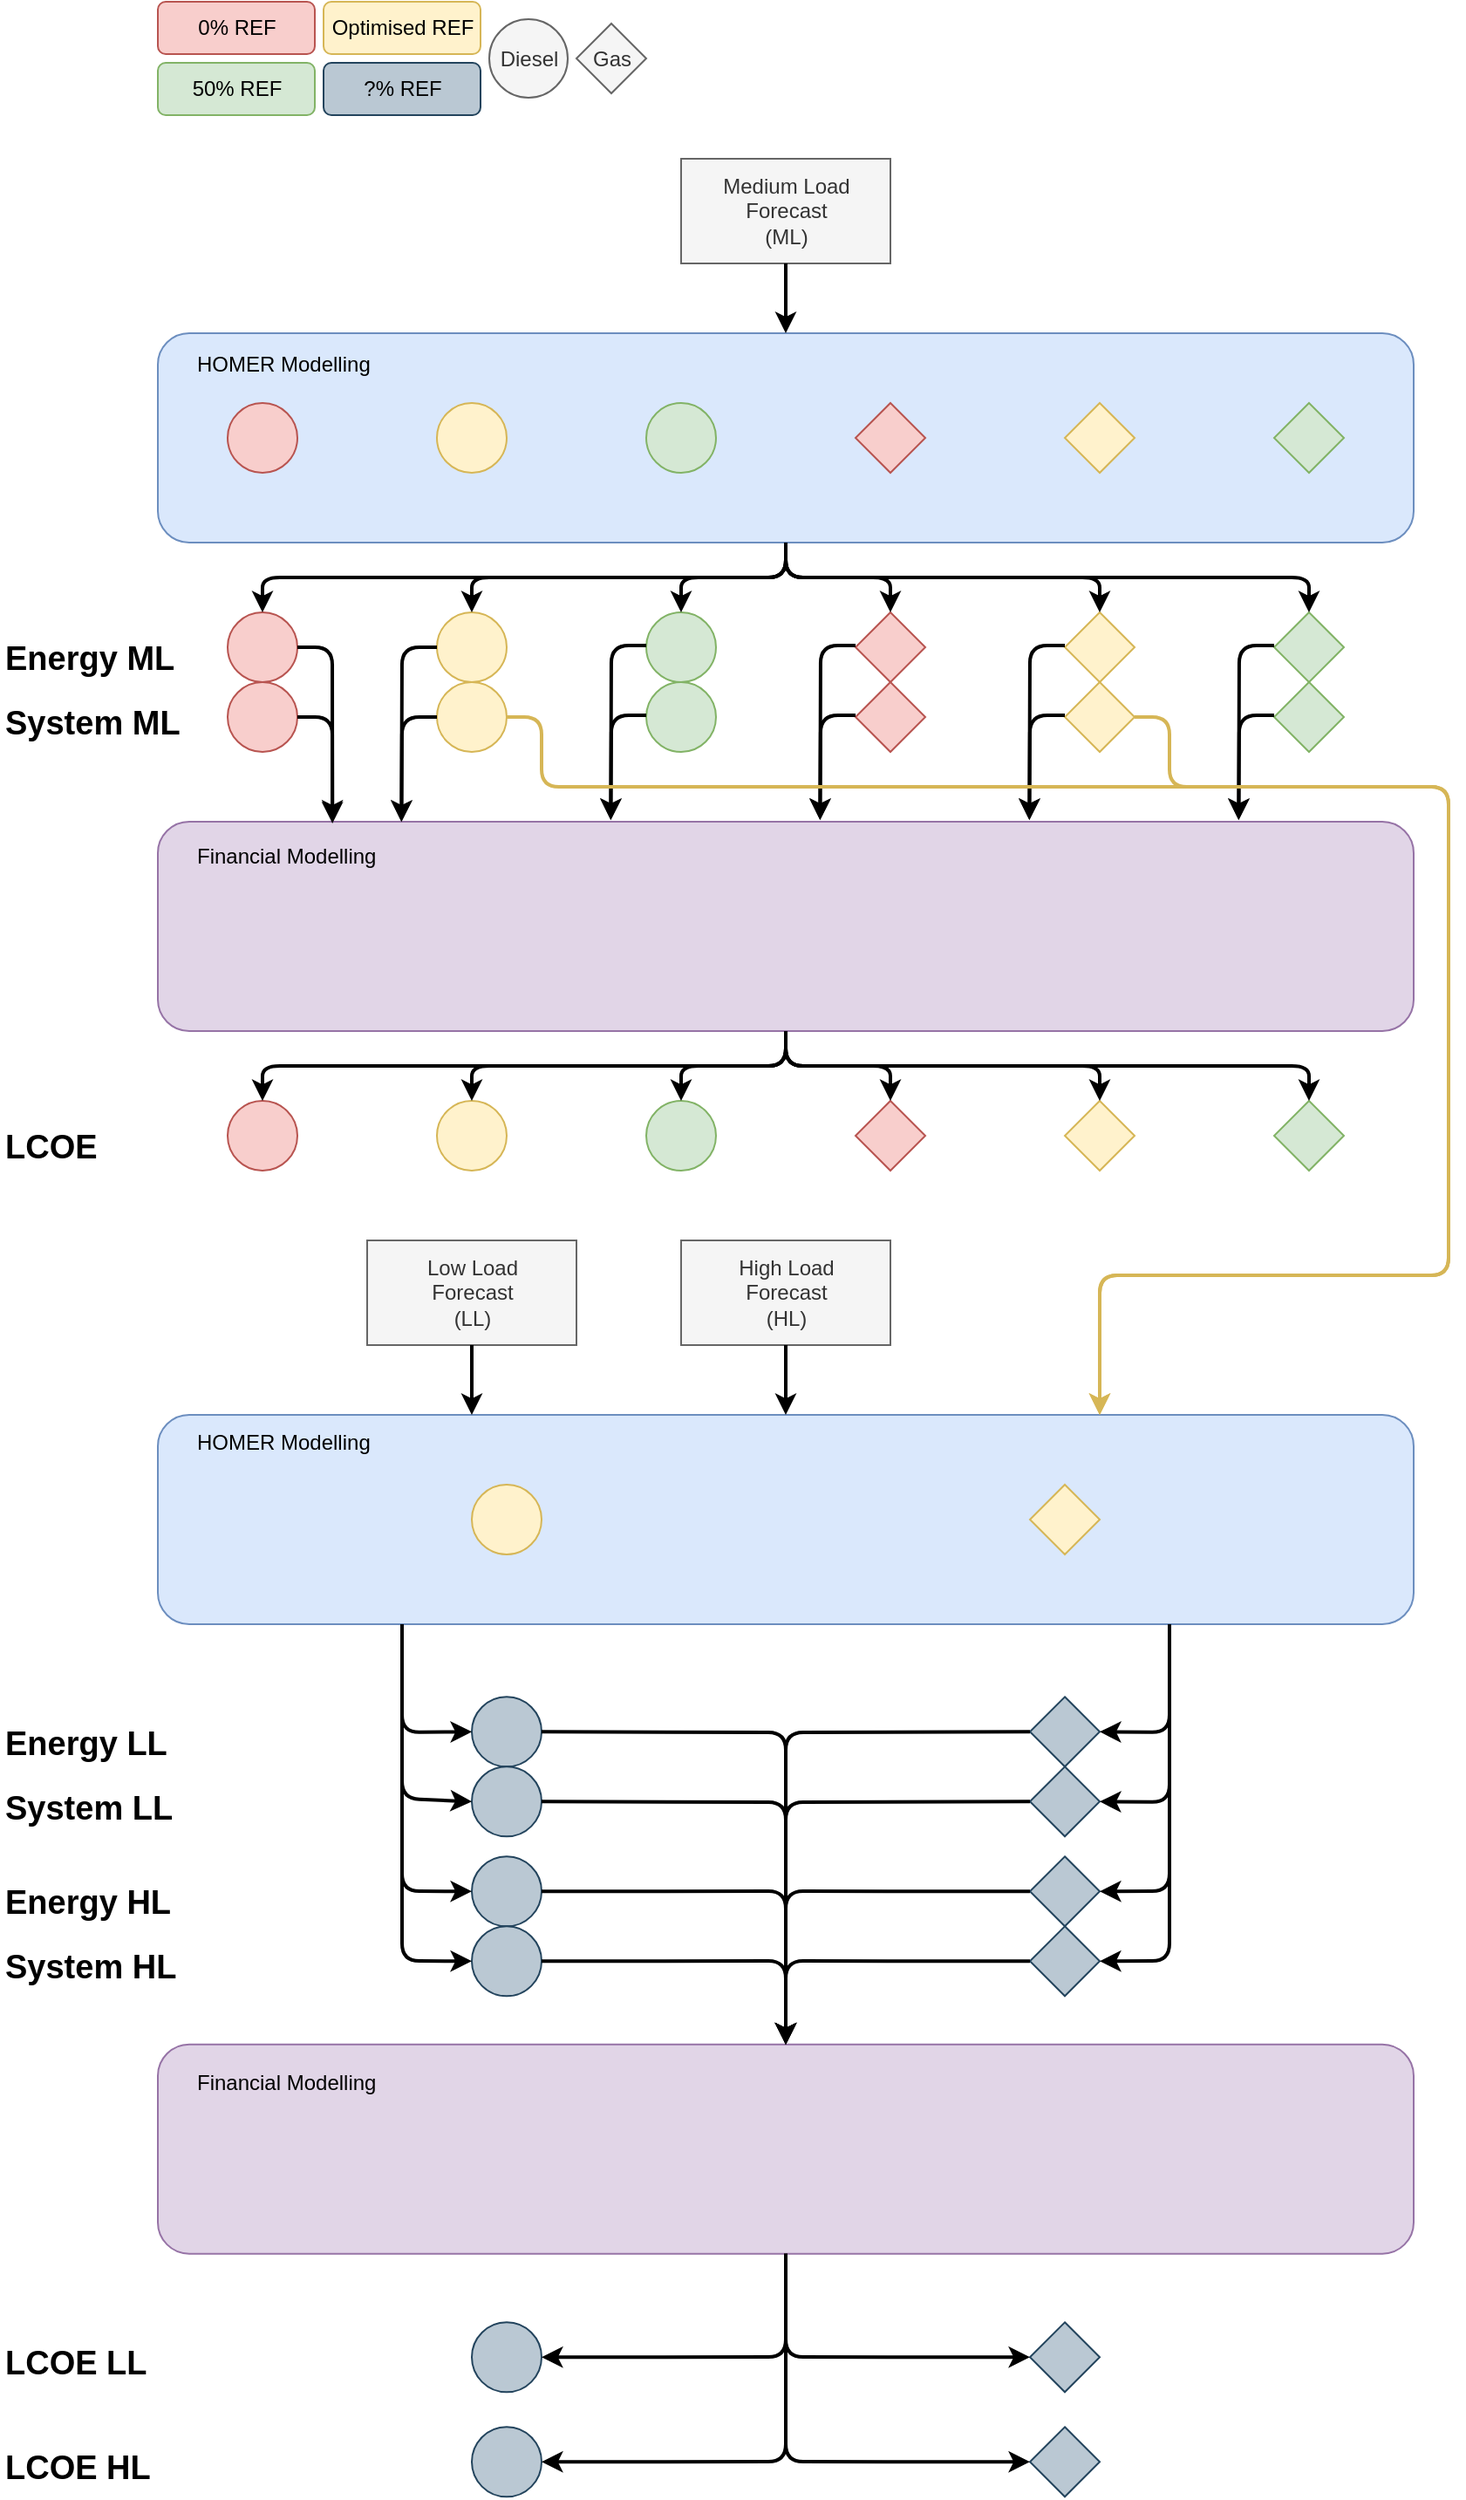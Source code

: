 <mxfile version="11.1.4" type="github"><diagram id="Lv6IvTnJdQUNTh1NhGl2" name="Page-1"><mxGraphModel dx="4740" dy="2383" grid="1" gridSize="10" guides="1" tooltips="1" connect="1" arrows="1" fold="1" page="1" pageScale="1" pageWidth="850" pageHeight="1100" math="0" shadow="0"><root><mxCell id="0"/><mxCell id="1" parent="0"/><mxCell id="ySvauQfPAmqTxIlszsCy-1" value="" style="rounded=1;whiteSpace=wrap;html=1;fillColor=#dae8fc;strokeColor=#6c8ebf;" vertex="1" parent="1"><mxGeometry x="208.5" y="210" width="720" height="120" as="geometry"/></mxCell><mxCell id="ySvauQfPAmqTxIlszsCy-13" value="High Load&lt;br&gt;Forecast&lt;br&gt;(HL)" style="rounded=0;whiteSpace=wrap;html=1;fillColor=#f5f5f5;strokeColor=#666666;fontColor=#333333;" vertex="1" parent="1"><mxGeometry x="508.5" y="730" width="120" height="60" as="geometry"/></mxCell><mxCell id="ySvauQfPAmqTxIlszsCy-14" value="Low Load&lt;br&gt;Forecast&lt;br&gt;(LL)" style="rounded=0;whiteSpace=wrap;html=1;fillColor=#f5f5f5;strokeColor=#666666;fontColor=#333333;" vertex="1" parent="1"><mxGeometry x="328.5" y="730" width="120" height="60" as="geometry"/></mxCell><mxCell id="ySvauQfPAmqTxIlszsCy-16" value="Medium Load Forecast&lt;br&gt;(ML)" style="rounded=0;whiteSpace=wrap;html=1;fillColor=#f5f5f5;strokeColor=#666666;fontColor=#333333;" vertex="1" parent="1"><mxGeometry x="508.5" y="110" width="120" height="60" as="geometry"/></mxCell><mxCell id="ySvauQfPAmqTxIlszsCy-46" value="" style="ellipse;whiteSpace=wrap;html=1;aspect=fixed;fillColor=#f8cecc;strokeColor=#b85450;" vertex="1" parent="1"><mxGeometry x="248.5" y="370" width="40" height="40" as="geometry"/></mxCell><mxCell id="ySvauQfPAmqTxIlszsCy-47" value="" style="rhombus;whiteSpace=wrap;html=1;fillColor=#f8cecc;strokeColor=#b85450;" vertex="1" parent="1"><mxGeometry x="608.5" y="370" width="40" height="40" as="geometry"/></mxCell><mxCell id="ySvauQfPAmqTxIlszsCy-48" value="" style="rhombus;whiteSpace=wrap;html=1;fillColor=#fff2cc;strokeColor=#d6b656;" vertex="1" parent="1"><mxGeometry x="728.5" y="370" width="40" height="40" as="geometry"/></mxCell><mxCell id="ySvauQfPAmqTxIlszsCy-49" value="" style="rhombus;whiteSpace=wrap;html=1;fillColor=#d5e8d4;strokeColor=#82b366;" vertex="1" parent="1"><mxGeometry x="848.5" y="370" width="40" height="40" as="geometry"/></mxCell><mxCell id="ySvauQfPAmqTxIlszsCy-50" value="" style="ellipse;whiteSpace=wrap;html=1;aspect=fixed;fillColor=#fff2cc;strokeColor=#d6b656;" vertex="1" parent="1"><mxGeometry x="368.5" y="370" width="40" height="40" as="geometry"/></mxCell><mxCell id="ySvauQfPAmqTxIlszsCy-51" value="" style="ellipse;whiteSpace=wrap;html=1;aspect=fixed;fillColor=#d5e8d4;strokeColor=#82b366;" vertex="1" parent="1"><mxGeometry x="488.5" y="370" width="40" height="40" as="geometry"/></mxCell><mxCell id="ySvauQfPAmqTxIlszsCy-54" value="" style="ellipse;whiteSpace=wrap;html=1;aspect=fixed;fillColor=#f8cecc;strokeColor=#b85450;" vertex="1" parent="1"><mxGeometry x="248.5" y="410" width="40" height="40" as="geometry"/></mxCell><mxCell id="ySvauQfPAmqTxIlszsCy-55" value="" style="rhombus;whiteSpace=wrap;html=1;fillColor=#f8cecc;strokeColor=#b85450;" vertex="1" parent="1"><mxGeometry x="608.5" y="410" width="40" height="40" as="geometry"/></mxCell><mxCell id="ySvauQfPAmqTxIlszsCy-56" value="" style="rhombus;whiteSpace=wrap;html=1;fillColor=#fff2cc;strokeColor=#d6b656;" vertex="1" parent="1"><mxGeometry x="728.5" y="410" width="40" height="40" as="geometry"/></mxCell><mxCell id="ySvauQfPAmqTxIlszsCy-57" value="" style="rhombus;whiteSpace=wrap;html=1;fillColor=#d5e8d4;strokeColor=#82b366;" vertex="1" parent="1"><mxGeometry x="848.5" y="410" width="40" height="40" as="geometry"/></mxCell><mxCell id="ySvauQfPAmqTxIlszsCy-58" value="" style="ellipse;whiteSpace=wrap;html=1;aspect=fixed;fillColor=#fff2cc;strokeColor=#d6b656;" vertex="1" parent="1"><mxGeometry x="368.5" y="410" width="40" height="40" as="geometry"/></mxCell><mxCell id="ySvauQfPAmqTxIlszsCy-59" value="" style="ellipse;whiteSpace=wrap;html=1;aspect=fixed;fillColor=#d5e8d4;strokeColor=#82b366;" vertex="1" parent="1"><mxGeometry x="488.5" y="410" width="40" height="40" as="geometry"/></mxCell><mxCell id="ySvauQfPAmqTxIlszsCy-60" value="Energy ML" style="text;html=1;resizable=0;points=[];autosize=1;align=left;verticalAlign=top;spacingTop=-4;fontStyle=1;fontSize=19;" vertex="1" parent="1"><mxGeometry x="118.5" y="383" width="70" height="20" as="geometry"/></mxCell><mxCell id="ySvauQfPAmqTxIlszsCy-61" value="System ML" style="text;html=1;resizable=0;points=[];autosize=1;align=left;verticalAlign=top;spacingTop=-4;fontStyle=1;fontSize=19;" vertex="1" parent="1"><mxGeometry x="118.5" y="420" width="80" height="20" as="geometry"/></mxCell><mxCell id="ySvauQfPAmqTxIlszsCy-62" value="" style="rounded=1;whiteSpace=wrap;html=1;fillColor=#e1d5e7;strokeColor=#9673a6;" vertex="1" parent="1"><mxGeometry x="208.5" y="490" width="720" height="120" as="geometry"/></mxCell><mxCell id="ySvauQfPAmqTxIlszsCy-63" value="" style="ellipse;whiteSpace=wrap;html=1;aspect=fixed;fillColor=#f8cecc;strokeColor=#b85450;" vertex="1" parent="1"><mxGeometry x="248.5" y="650" width="40" height="40" as="geometry"/></mxCell><mxCell id="ySvauQfPAmqTxIlszsCy-64" value="" style="rhombus;whiteSpace=wrap;html=1;fillColor=#f8cecc;strokeColor=#b85450;" vertex="1" parent="1"><mxGeometry x="608.5" y="650" width="40" height="40" as="geometry"/></mxCell><mxCell id="ySvauQfPAmqTxIlszsCy-65" value="" style="rhombus;whiteSpace=wrap;html=1;fillColor=#fff2cc;strokeColor=#d6b656;" vertex="1" parent="1"><mxGeometry x="728.5" y="650" width="40" height="40" as="geometry"/></mxCell><mxCell id="ySvauQfPAmqTxIlszsCy-66" value="" style="rhombus;whiteSpace=wrap;html=1;fillColor=#d5e8d4;strokeColor=#82b366;" vertex="1" parent="1"><mxGeometry x="848.5" y="650" width="40" height="40" as="geometry"/></mxCell><mxCell id="ySvauQfPAmqTxIlszsCy-67" value="" style="ellipse;whiteSpace=wrap;html=1;aspect=fixed;fillColor=#fff2cc;strokeColor=#d6b656;" vertex="1" parent="1"><mxGeometry x="368.5" y="650" width="40" height="40" as="geometry"/></mxCell><mxCell id="ySvauQfPAmqTxIlszsCy-68" value="" style="ellipse;whiteSpace=wrap;html=1;aspect=fixed;fillColor=#d5e8d4;strokeColor=#82b366;" vertex="1" parent="1"><mxGeometry x="488.5" y="650" width="40" height="40" as="geometry"/></mxCell><mxCell id="ySvauQfPAmqTxIlszsCy-69" value="LCOE" style="text;html=1;resizable=0;points=[];autosize=1;align=left;verticalAlign=top;spacingTop=-4;fontStyle=1;fontSize=19;" vertex="1" parent="1"><mxGeometry x="118.5" y="663" width="50" height="20" as="geometry"/></mxCell><mxCell id="ySvauQfPAmqTxIlszsCy-70" value="" style="rounded=1;whiteSpace=wrap;html=1;fillColor=#dae8fc;strokeColor=#6c8ebf;" vertex="1" parent="1"><mxGeometry x="208.5" y="830" width="720" height="120" as="geometry"/></mxCell><mxCell id="ySvauQfPAmqTxIlszsCy-73" value="" style="endArrow=classic;html=1;strokeWidth=2;exitX=0.5;exitY=1;exitDx=0;exitDy=0;entryX=0.25;entryY=0;entryDx=0;entryDy=0;" edge="1" parent="1" source="ySvauQfPAmqTxIlszsCy-14" target="ySvauQfPAmqTxIlszsCy-70"><mxGeometry width="50" height="50" relative="1" as="geometry"><mxPoint x="123.5" y="1010" as="sourcePoint"/><mxPoint x="343.5" y="829" as="targetPoint"/></mxGeometry></mxCell><mxCell id="ySvauQfPAmqTxIlszsCy-74" value="" style="endArrow=classic;html=1;strokeWidth=2;exitX=0.5;exitY=1;exitDx=0;exitDy=0;entryX=0.5;entryY=0;entryDx=0;entryDy=0;" edge="1" parent="1" source="ySvauQfPAmqTxIlszsCy-13" target="ySvauQfPAmqTxIlszsCy-70"><mxGeometry width="50" height="50" relative="1" as="geometry"><mxPoint x="353.5" y="800" as="sourcePoint"/><mxPoint x="353.5" y="839" as="targetPoint"/></mxGeometry></mxCell><mxCell id="ySvauQfPAmqTxIlszsCy-75" value="" style="ellipse;whiteSpace=wrap;html=1;aspect=fixed;fillColor=#fff2cc;strokeColor=#d6b656;" vertex="1" parent="1"><mxGeometry x="388.5" y="870" width="40" height="40" as="geometry"/></mxCell><mxCell id="ySvauQfPAmqTxIlszsCy-76" value="" style="rhombus;whiteSpace=wrap;html=1;fillColor=#fff2cc;strokeColor=#d6b656;" vertex="1" parent="1"><mxGeometry x="708.5" y="870" width="40" height="40" as="geometry"/></mxCell><mxCell id="ySvauQfPAmqTxIlszsCy-79" value="" style="rhombus;whiteSpace=wrap;html=1;fillColor=#bac8d3;strokeColor=#23445d;" vertex="1" parent="1"><mxGeometry x="708.5" y="991.667" width="40" height="40" as="geometry"/></mxCell><mxCell id="ySvauQfPAmqTxIlszsCy-81" value="" style="ellipse;whiteSpace=wrap;html=1;aspect=fixed;fillColor=#bac8d3;strokeColor=#23445d;" vertex="1" parent="1"><mxGeometry x="388.5" y="991.667" width="40" height="40" as="geometry"/></mxCell><mxCell id="ySvauQfPAmqTxIlszsCy-85" value="" style="rhombus;whiteSpace=wrap;html=1;fillColor=#bac8d3;strokeColor=#23445d;" vertex="1" parent="1"><mxGeometry x="708.5" y="1031.667" width="40" height="40" as="geometry"/></mxCell><mxCell id="ySvauQfPAmqTxIlszsCy-87" value="" style="ellipse;whiteSpace=wrap;html=1;aspect=fixed;fillColor=#bac8d3;strokeColor=#23445d;" vertex="1" parent="1"><mxGeometry x="388.5" y="1031.667" width="40" height="40" as="geometry"/></mxCell><mxCell id="ySvauQfPAmqTxIlszsCy-89" value="Energy LL" style="text;html=1;resizable=0;points=[];autosize=1;align=left;verticalAlign=top;spacingTop=-4;fontStyle=1;fontSize=19;" vertex="1" parent="1"><mxGeometry x="118.5" y="1004.667" width="70" height="20" as="geometry"/></mxCell><mxCell id="ySvauQfPAmqTxIlszsCy-90" value="System LL" style="text;html=1;resizable=0;points=[];autosize=1;align=left;verticalAlign=top;spacingTop=-4;fontStyle=1;fontSize=19;" vertex="1" parent="1"><mxGeometry x="118.5" y="1041.667" width="70" height="20" as="geometry"/></mxCell><mxCell id="ySvauQfPAmqTxIlszsCy-91" value="" style="ellipse;whiteSpace=wrap;html=1;aspect=fixed;fillColor=#f8cecc;strokeColor=#b85450;" vertex="1" parent="1"><mxGeometry x="248.5" y="250" width="40" height="40" as="geometry"/></mxCell><mxCell id="ySvauQfPAmqTxIlszsCy-92" value="" style="rhombus;whiteSpace=wrap;html=1;fillColor=#f8cecc;strokeColor=#b85450;" vertex="1" parent="1"><mxGeometry x="608.5" y="250" width="40" height="40" as="geometry"/></mxCell><mxCell id="ySvauQfPAmqTxIlszsCy-93" value="" style="rhombus;whiteSpace=wrap;html=1;fillColor=#fff2cc;strokeColor=#d6b656;" vertex="1" parent="1"><mxGeometry x="728.5" y="250" width="40" height="40" as="geometry"/></mxCell><mxCell id="ySvauQfPAmqTxIlszsCy-94" value="" style="rhombus;whiteSpace=wrap;html=1;fillColor=#d5e8d4;strokeColor=#82b366;" vertex="1" parent="1"><mxGeometry x="848.5" y="250" width="40" height="40" as="geometry"/></mxCell><mxCell id="ySvauQfPAmqTxIlszsCy-95" value="" style="ellipse;whiteSpace=wrap;html=1;aspect=fixed;fillColor=#fff2cc;strokeColor=#d6b656;" vertex="1" parent="1"><mxGeometry x="368.5" y="250" width="40" height="40" as="geometry"/></mxCell><mxCell id="ySvauQfPAmqTxIlszsCy-96" value="" style="ellipse;whiteSpace=wrap;html=1;aspect=fixed;fillColor=#d5e8d4;strokeColor=#82b366;" vertex="1" parent="1"><mxGeometry x="488.5" y="250" width="40" height="40" as="geometry"/></mxCell><mxCell id="ySvauQfPAmqTxIlszsCy-99" value="" style="rhombus;whiteSpace=wrap;html=1;fillColor=#bac8d3;strokeColor=#23445d;" vertex="1" parent="1"><mxGeometry x="708.5" y="1083.167" width="40" height="40" as="geometry"/></mxCell><mxCell id="ySvauQfPAmqTxIlszsCy-101" value="" style="ellipse;whiteSpace=wrap;html=1;aspect=fixed;fillColor=#bac8d3;strokeColor=#23445d;" vertex="1" parent="1"><mxGeometry x="388.5" y="1083.167" width="40" height="40" as="geometry"/></mxCell><mxCell id="ySvauQfPAmqTxIlszsCy-105" value="" style="rhombus;whiteSpace=wrap;html=1;fillColor=#bac8d3;strokeColor=#23445d;" vertex="1" parent="1"><mxGeometry x="708.5" y="1123.167" width="40" height="40" as="geometry"/></mxCell><mxCell id="ySvauQfPAmqTxIlszsCy-107" value="" style="ellipse;whiteSpace=wrap;html=1;aspect=fixed;fillColor=#bac8d3;strokeColor=#23445d;" vertex="1" parent="1"><mxGeometry x="388.5" y="1123.167" width="40" height="40" as="geometry"/></mxCell><mxCell id="ySvauQfPAmqTxIlszsCy-109" value="Energy HL" style="text;html=1;resizable=0;points=[];autosize=1;align=left;verticalAlign=top;spacingTop=-4;fontStyle=1;fontSize=19;" vertex="1" parent="1"><mxGeometry x="118.5" y="1096.167" width="70" height="20" as="geometry"/></mxCell><mxCell id="ySvauQfPAmqTxIlszsCy-110" value="System HL" style="text;html=1;resizable=0;points=[];autosize=1;align=left;verticalAlign=top;spacingTop=-4;fontStyle=1;fontSize=19;" vertex="1" parent="1"><mxGeometry x="118.5" y="1133.167" width="70" height="20" as="geometry"/></mxCell><mxCell id="ySvauQfPAmqTxIlszsCy-116" value="" style="endArrow=classic;html=1;strokeColor=#000000;strokeWidth=2;exitX=1;exitY=0.5;exitDx=0;exitDy=0;entryX=0.139;entryY=-0.001;entryDx=0;entryDy=0;entryPerimeter=0;" edge="1" parent="1" source="ySvauQfPAmqTxIlszsCy-46" target="ySvauQfPAmqTxIlszsCy-62"><mxGeometry width="50" height="50" relative="1" as="geometry"><mxPoint x="128.5" y="530.167" as="sourcePoint"/><mxPoint x="328.5" y="460" as="targetPoint"/><Array as="points"><mxPoint x="308.5" y="390"/></Array></mxGeometry></mxCell><mxCell id="ySvauQfPAmqTxIlszsCy-117" value="" style="rounded=1;whiteSpace=wrap;html=1;fillColor=#e1d5e7;strokeColor=#9673a6;" vertex="1" parent="1"><mxGeometry x="208.5" y="1190.833" width="720" height="120" as="geometry"/></mxCell><mxCell id="ySvauQfPAmqTxIlszsCy-130" value="" style="rhombus;whiteSpace=wrap;html=1;fillColor=#bac8d3;strokeColor=#23445d;" vertex="1" parent="1"><mxGeometry x="708.5" y="1350.167" width="40" height="40" as="geometry"/></mxCell><mxCell id="ySvauQfPAmqTxIlszsCy-131" value="" style="ellipse;whiteSpace=wrap;html=1;aspect=fixed;fillColor=#bac8d3;strokeColor=#23445d;" vertex="1" parent="1"><mxGeometry x="388.5" y="1350.167" width="40" height="40" as="geometry"/></mxCell><mxCell id="ySvauQfPAmqTxIlszsCy-132" value="LCOE LL" style="text;html=1;resizable=0;points=[];autosize=1;align=left;verticalAlign=top;spacingTop=-4;fontStyle=1;fontSize=19;" vertex="1" parent="1"><mxGeometry x="118.5" y="1360.167" width="60" height="20" as="geometry"/></mxCell><mxCell id="ySvauQfPAmqTxIlszsCy-133" value="" style="rhombus;whiteSpace=wrap;html=1;fillColor=#bac8d3;strokeColor=#23445d;" vertex="1" parent="1"><mxGeometry x="708.5" y="1410.167" width="40" height="40" as="geometry"/></mxCell><mxCell id="ySvauQfPAmqTxIlszsCy-134" value="" style="ellipse;whiteSpace=wrap;html=1;aspect=fixed;fillColor=#bac8d3;strokeColor=#23445d;" vertex="1" parent="1"><mxGeometry x="388.5" y="1410.167" width="40" height="40" as="geometry"/></mxCell><mxCell id="ySvauQfPAmqTxIlszsCy-135" value="LCOE HL" style="text;html=1;resizable=0;points=[];autosize=1;align=left;verticalAlign=top;spacingTop=-4;fontStyle=1;fontSize=19;" vertex="1" parent="1"><mxGeometry x="118.5" y="1420.167" width="70" height="20" as="geometry"/></mxCell><mxCell id="ySvauQfPAmqTxIlszsCy-136" value="" style="endArrow=classic;html=1;strokeColor=#000000;strokeWidth=2;exitX=1;exitY=0.5;exitDx=0;exitDy=0;entryX=0.139;entryY=0.008;entryDx=0;entryDy=0;entryPerimeter=0;" edge="1" parent="1" source="ySvauQfPAmqTxIlszsCy-54" target="ySvauQfPAmqTxIlszsCy-62"><mxGeometry width="50" height="50" relative="1" as="geometry"><mxPoint x="298.5" y="400.0" as="sourcePoint"/><mxPoint x="338.5" y="480" as="targetPoint"/><Array as="points"><mxPoint x="308.5" y="430"/></Array></mxGeometry></mxCell><mxCell id="ySvauQfPAmqTxIlszsCy-137" value="" style="endArrow=classic;html=1;strokeColor=#000000;strokeWidth=2;entryX=0.194;entryY=-0.001;entryDx=0;entryDy=0;entryPerimeter=0;exitX=0;exitY=0.5;exitDx=0;exitDy=0;" edge="1" parent="1" source="ySvauQfPAmqTxIlszsCy-58" target="ySvauQfPAmqTxIlszsCy-62"><mxGeometry width="50" height="50" relative="1" as="geometry"><mxPoint x="298.5" y="440" as="sourcePoint"/><mxPoint x="318.58" y="500.96" as="targetPoint"/><Array as="points"><mxPoint x="348.5" y="430"/></Array></mxGeometry></mxCell><mxCell id="ySvauQfPAmqTxIlszsCy-138" value="" style="endArrow=classic;html=1;strokeColor=#000000;strokeWidth=2;exitX=0;exitY=0.5;exitDx=0;exitDy=0;entryX=0.194;entryY=0.001;entryDx=0;entryDy=0;entryPerimeter=0;" edge="1" parent="1" source="ySvauQfPAmqTxIlszsCy-50" target="ySvauQfPAmqTxIlszsCy-62"><mxGeometry width="50" height="50" relative="1" as="geometry"><mxPoint x="378.5" y="440" as="sourcePoint"/><mxPoint x="368.5" y="480" as="targetPoint"/><Array as="points"><mxPoint x="348.5" y="390"/></Array></mxGeometry></mxCell><mxCell id="ySvauQfPAmqTxIlszsCy-141" value="" style="endArrow=classic;html=1;strokeColor=#000000;strokeWidth=2;entryX=0.194;entryY=-0.001;entryDx=0;entryDy=0;entryPerimeter=0;exitX=0;exitY=0.5;exitDx=0;exitDy=0;" edge="1" parent="1"><mxGeometry width="50" height="50" relative="1" as="geometry"><mxPoint x="488.5" y="429" as="sourcePoint"/><mxPoint x="468.18" y="488.88" as="targetPoint"/><Array as="points"><mxPoint x="468.5" y="429"/></Array></mxGeometry></mxCell><mxCell id="ySvauQfPAmqTxIlszsCy-142" value="" style="endArrow=classic;html=1;strokeColor=#000000;strokeWidth=2;exitX=0;exitY=0.5;exitDx=0;exitDy=0;entryX=0.194;entryY=0.001;entryDx=0;entryDy=0;entryPerimeter=0;" edge="1" parent="1"><mxGeometry width="50" height="50" relative="1" as="geometry"><mxPoint x="488.5" y="389" as="sourcePoint"/><mxPoint x="468.18" y="489.12" as="targetPoint"/><Array as="points"><mxPoint x="468.5" y="389"/></Array></mxGeometry></mxCell><mxCell id="ySvauQfPAmqTxIlszsCy-145" value="" style="endArrow=classic;html=1;strokeColor=#000000;strokeWidth=2;entryX=0.194;entryY=-0.001;entryDx=0;entryDy=0;entryPerimeter=0;exitX=0;exitY=0.5;exitDx=0;exitDy=0;" edge="1" parent="1"><mxGeometry width="50" height="50" relative="1" as="geometry"><mxPoint x="608.5" y="429" as="sourcePoint"/><mxPoint x="588.18" y="488.88" as="targetPoint"/><Array as="points"><mxPoint x="588.5" y="429"/></Array></mxGeometry></mxCell><mxCell id="ySvauQfPAmqTxIlszsCy-146" value="" style="endArrow=classic;html=1;strokeColor=#000000;strokeWidth=2;exitX=0;exitY=0.5;exitDx=0;exitDy=0;entryX=0.194;entryY=0.001;entryDx=0;entryDy=0;entryPerimeter=0;" edge="1" parent="1"><mxGeometry width="50" height="50" relative="1" as="geometry"><mxPoint x="608.5" y="389" as="sourcePoint"/><mxPoint x="588.18" y="489.12" as="targetPoint"/><Array as="points"><mxPoint x="588.5" y="389"/></Array></mxGeometry></mxCell><mxCell id="ySvauQfPAmqTxIlszsCy-149" value="" style="endArrow=classic;html=1;strokeColor=#000000;strokeWidth=2;entryX=0.194;entryY=-0.001;entryDx=0;entryDy=0;entryPerimeter=0;exitX=0;exitY=0.5;exitDx=0;exitDy=0;" edge="1" parent="1"><mxGeometry width="50" height="50" relative="1" as="geometry"><mxPoint x="728.5" y="429" as="sourcePoint"/><mxPoint x="708.18" y="488.88" as="targetPoint"/><Array as="points"><mxPoint x="708.5" y="429"/></Array></mxGeometry></mxCell><mxCell id="ySvauQfPAmqTxIlszsCy-150" value="" style="endArrow=classic;html=1;strokeColor=#000000;strokeWidth=2;exitX=0;exitY=0.5;exitDx=0;exitDy=0;entryX=0.194;entryY=0.001;entryDx=0;entryDy=0;entryPerimeter=0;" edge="1" parent="1"><mxGeometry width="50" height="50" relative="1" as="geometry"><mxPoint x="728.5" y="389" as="sourcePoint"/><mxPoint x="708.18" y="489.12" as="targetPoint"/><Array as="points"><mxPoint x="708.5" y="389"/></Array></mxGeometry></mxCell><mxCell id="ySvauQfPAmqTxIlszsCy-153" value="" style="endArrow=classic;html=1;strokeColor=#000000;strokeWidth=2;entryX=0.194;entryY=-0.001;entryDx=0;entryDy=0;entryPerimeter=0;exitX=0;exitY=0.5;exitDx=0;exitDy=0;" edge="1" parent="1"><mxGeometry width="50" height="50" relative="1" as="geometry"><mxPoint x="848.5" y="429" as="sourcePoint"/><mxPoint x="828.18" y="488.88" as="targetPoint"/><Array as="points"><mxPoint x="828.5" y="429"/></Array></mxGeometry></mxCell><mxCell id="ySvauQfPAmqTxIlszsCy-154" value="" style="endArrow=classic;html=1;strokeColor=#000000;strokeWidth=2;exitX=0;exitY=0.5;exitDx=0;exitDy=0;entryX=0.194;entryY=0.001;entryDx=0;entryDy=0;entryPerimeter=0;" edge="1" parent="1"><mxGeometry width="50" height="50" relative="1" as="geometry"><mxPoint x="848.5" y="389" as="sourcePoint"/><mxPoint x="828.18" y="489.12" as="targetPoint"/><Array as="points"><mxPoint x="828.5" y="389"/></Array></mxGeometry></mxCell><mxCell id="ySvauQfPAmqTxIlszsCy-71" value="" style="endArrow=classic;html=1;entryX=0.75;entryY=0;entryDx=0;entryDy=0;strokeWidth=2;exitX=1;exitY=0.5;exitDx=0;exitDy=0;fillColor=#fff2cc;strokeColor=#d6b656;" edge="1" parent="1" source="ySvauQfPAmqTxIlszsCy-58" target="ySvauQfPAmqTxIlszsCy-70"><mxGeometry width="50" height="50" relative="1" as="geometry"><mxPoint x="148.5" y="900" as="sourcePoint"/><mxPoint x="168.5" y="1170" as="targetPoint"/><Array as="points"><mxPoint x="428.5" y="430"/><mxPoint x="428.5" y="470"/><mxPoint x="948.5" y="470"/><mxPoint x="948.5" y="710"/><mxPoint x="948.5" y="750"/><mxPoint x="748.5" y="750"/></Array></mxGeometry></mxCell><mxCell id="ySvauQfPAmqTxIlszsCy-72" value="" style="endArrow=classic;html=1;strokeWidth=2;entryX=0.75;entryY=0;entryDx=0;entryDy=0;exitX=1;exitY=0.5;exitDx=0;exitDy=0;fillColor=#fff2cc;strokeColor=#d6b656;" edge="1" parent="1" source="ySvauQfPAmqTxIlszsCy-56" target="ySvauQfPAmqTxIlszsCy-70"><mxGeometry width="50" height="50" relative="1" as="geometry"><mxPoint x="128.5" y="760" as="sourcePoint"/><mxPoint x="178.5" y="710" as="targetPoint"/><Array as="points"><mxPoint x="788.5" y="430"/><mxPoint x="788.5" y="470"/><mxPoint x="948.5" y="470"/><mxPoint x="948.5" y="710"/><mxPoint x="948.5" y="750"/><mxPoint x="748.5" y="750"/></Array></mxGeometry></mxCell><mxCell id="ySvauQfPAmqTxIlszsCy-156" value="" style="endArrow=classic;html=1;strokeColor=#000000;strokeWidth=2;entryX=0.5;entryY=0;entryDx=0;entryDy=0;exitX=0.5;exitY=1;exitDx=0;exitDy=0;" edge="1" parent="1" source="ySvauQfPAmqTxIlszsCy-1" target="ySvauQfPAmqTxIlszsCy-46"><mxGeometry width="50" height="50" relative="1" as="geometry"><mxPoint x="123.5" y="269.966" as="sourcePoint"/><mxPoint x="173.5" y="219.966" as="targetPoint"/><Array as="points"><mxPoint x="568.5" y="350"/><mxPoint x="268.5" y="350"/></Array></mxGeometry></mxCell><mxCell id="ySvauQfPAmqTxIlszsCy-157" value="" style="endArrow=classic;html=1;strokeColor=#000000;strokeWidth=2;entryX=0.5;entryY=0;entryDx=0;entryDy=0;exitX=0.5;exitY=1;exitDx=0;exitDy=0;" edge="1" parent="1" source="ySvauQfPAmqTxIlszsCy-1" target="ySvauQfPAmqTxIlszsCy-50"><mxGeometry width="50" height="50" relative="1" as="geometry"><mxPoint x="578.5" y="340" as="sourcePoint"/><mxPoint x="278.5" y="380" as="targetPoint"/><Array as="points"><mxPoint x="568.5" y="350"/><mxPoint x="388.5" y="350"/></Array></mxGeometry></mxCell><mxCell id="ySvauQfPAmqTxIlszsCy-158" value="" style="endArrow=classic;html=1;strokeColor=#000000;strokeWidth=2;entryX=0.5;entryY=0;entryDx=0;entryDy=0;exitX=0.5;exitY=1;exitDx=0;exitDy=0;" edge="1" parent="1" source="ySvauQfPAmqTxIlszsCy-1" target="ySvauQfPAmqTxIlszsCy-51"><mxGeometry width="50" height="50" relative="1" as="geometry"><mxPoint x="578.5" y="340" as="sourcePoint"/><mxPoint x="398.5" y="380" as="targetPoint"/><Array as="points"><mxPoint x="568.5" y="350"/><mxPoint x="508.5" y="350"/></Array></mxGeometry></mxCell><mxCell id="ySvauQfPAmqTxIlszsCy-159" value="" style="endArrow=classic;html=1;strokeColor=#000000;strokeWidth=2;entryX=0.5;entryY=0;entryDx=0;entryDy=0;exitX=0.5;exitY=1;exitDx=0;exitDy=0;" edge="1" parent="1" source="ySvauQfPAmqTxIlszsCy-1" target="ySvauQfPAmqTxIlszsCy-47"><mxGeometry width="50" height="50" relative="1" as="geometry"><mxPoint x="578.5" y="340" as="sourcePoint"/><mxPoint x="518.5" y="380" as="targetPoint"/><Array as="points"><mxPoint x="568.5" y="350"/><mxPoint x="628.5" y="350"/></Array></mxGeometry></mxCell><mxCell id="ySvauQfPAmqTxIlszsCy-160" value="" style="endArrow=classic;html=1;strokeColor=#000000;strokeWidth=2;entryX=0.5;entryY=0;entryDx=0;entryDy=0;exitX=0.5;exitY=1;exitDx=0;exitDy=0;" edge="1" parent="1" source="ySvauQfPAmqTxIlszsCy-1" target="ySvauQfPAmqTxIlszsCy-48"><mxGeometry width="50" height="50" relative="1" as="geometry"><mxPoint x="588.5" y="350" as="sourcePoint"/><mxPoint x="528.5" y="390" as="targetPoint"/><Array as="points"><mxPoint x="568.5" y="350"/><mxPoint x="748.5" y="350"/></Array></mxGeometry></mxCell><mxCell id="ySvauQfPAmqTxIlszsCy-161" value="" style="endArrow=classic;html=1;strokeColor=#000000;strokeWidth=2;entryX=0.5;entryY=0;entryDx=0;entryDy=0;exitX=0.5;exitY=1;exitDx=0;exitDy=0;" edge="1" parent="1" source="ySvauQfPAmqTxIlszsCy-1" target="ySvauQfPAmqTxIlszsCy-49"><mxGeometry width="50" height="50" relative="1" as="geometry"><mxPoint x="578.5" y="340" as="sourcePoint"/><mxPoint x="758.5" y="380" as="targetPoint"/><Array as="points"><mxPoint x="568.5" y="350"/><mxPoint x="868.5" y="350"/></Array></mxGeometry></mxCell><mxCell id="ySvauQfPAmqTxIlszsCy-162" value="" style="endArrow=classic;html=1;strokeColor=#000000;strokeWidth=2;exitX=0.5;exitY=1;exitDx=0;exitDy=0;entryX=0.5;entryY=0;entryDx=0;entryDy=0;" edge="1" parent="1" source="ySvauQfPAmqTxIlszsCy-16" target="ySvauQfPAmqTxIlszsCy-1"><mxGeometry width="50" height="50" relative="1" as="geometry"><mxPoint x="403.5" y="140.167" as="sourcePoint"/><mxPoint x="453.5" y="90.167" as="targetPoint"/></mxGeometry></mxCell><mxCell id="ySvauQfPAmqTxIlszsCy-163" value="" style="endArrow=classic;html=1;strokeColor=#000000;strokeWidth=2;entryX=0.5;entryY=0;entryDx=0;entryDy=0;exitX=0.5;exitY=1;exitDx=0;exitDy=0;" edge="1" parent="1"><mxGeometry width="50" height="50" relative="1" as="geometry"><mxPoint x="568.5" y="610.0" as="sourcePoint"/><mxPoint x="268.5" y="650.0" as="targetPoint"/><Array as="points"><mxPoint x="568.5" y="630"/><mxPoint x="268.5" y="630"/></Array></mxGeometry></mxCell><mxCell id="ySvauQfPAmqTxIlszsCy-164" value="" style="endArrow=classic;html=1;strokeColor=#000000;strokeWidth=2;entryX=0.5;entryY=0;entryDx=0;entryDy=0;exitX=0.5;exitY=1;exitDx=0;exitDy=0;" edge="1" parent="1"><mxGeometry width="50" height="50" relative="1" as="geometry"><mxPoint x="568.5" y="610.0" as="sourcePoint"/><mxPoint x="388.5" y="650.0" as="targetPoint"/><Array as="points"><mxPoint x="568.5" y="630"/><mxPoint x="388.5" y="630"/></Array></mxGeometry></mxCell><mxCell id="ySvauQfPAmqTxIlszsCy-165" value="" style="endArrow=classic;html=1;strokeColor=#000000;strokeWidth=2;entryX=0.5;entryY=0;entryDx=0;entryDy=0;exitX=0.5;exitY=1;exitDx=0;exitDy=0;" edge="1" parent="1"><mxGeometry width="50" height="50" relative="1" as="geometry"><mxPoint x="568.5" y="610.0" as="sourcePoint"/><mxPoint x="508.5" y="650.0" as="targetPoint"/><Array as="points"><mxPoint x="568.5" y="630"/><mxPoint x="508.5" y="630"/></Array></mxGeometry></mxCell><mxCell id="ySvauQfPAmqTxIlszsCy-166" value="" style="endArrow=classic;html=1;strokeColor=#000000;strokeWidth=2;entryX=0.5;entryY=0;entryDx=0;entryDy=0;exitX=0.5;exitY=1;exitDx=0;exitDy=0;" edge="1" parent="1"><mxGeometry width="50" height="50" relative="1" as="geometry"><mxPoint x="568.5" y="610.0" as="sourcePoint"/><mxPoint x="628.5" y="650.0" as="targetPoint"/><Array as="points"><mxPoint x="568.5" y="630"/><mxPoint x="628.5" y="630"/></Array></mxGeometry></mxCell><mxCell id="ySvauQfPAmqTxIlszsCy-167" value="" style="endArrow=classic;html=1;strokeColor=#000000;strokeWidth=2;entryX=0.5;entryY=0;entryDx=0;entryDy=0;exitX=0.5;exitY=1;exitDx=0;exitDy=0;" edge="1" parent="1"><mxGeometry width="50" height="50" relative="1" as="geometry"><mxPoint x="568.5" y="610.0" as="sourcePoint"/><mxPoint x="748.5" y="650.0" as="targetPoint"/><Array as="points"><mxPoint x="568.5" y="630"/><mxPoint x="748.5" y="630"/></Array></mxGeometry></mxCell><mxCell id="ySvauQfPAmqTxIlszsCy-168" value="" style="endArrow=classic;html=1;strokeColor=#000000;strokeWidth=2;entryX=0.5;entryY=0;entryDx=0;entryDy=0;exitX=0.5;exitY=1;exitDx=0;exitDy=0;" edge="1" parent="1"><mxGeometry width="50" height="50" relative="1" as="geometry"><mxPoint x="568.5" y="610.0" as="sourcePoint"/><mxPoint x="868.5" y="650.0" as="targetPoint"/><Array as="points"><mxPoint x="568.5" y="630"/><mxPoint x="868.5" y="630"/></Array></mxGeometry></mxCell><mxCell id="ySvauQfPAmqTxIlszsCy-169" value="" style="endArrow=classic;html=1;strokeColor=#000000;strokeWidth=2;exitX=0.5;exitY=1;exitDx=0;exitDy=0;entryX=1;entryY=0.5;entryDx=0;entryDy=0;" edge="1" parent="1" source="ySvauQfPAmqTxIlszsCy-117" target="ySvauQfPAmqTxIlszsCy-131"><mxGeometry width="50" height="50" relative="1" as="geometry"><mxPoint x="308.5" y="1400" as="sourcePoint"/><mxPoint x="358.5" y="1350" as="targetPoint"/><Array as="points"><mxPoint x="568.5" y="1370"/></Array></mxGeometry></mxCell><mxCell id="ySvauQfPAmqTxIlszsCy-170" value="" style="endArrow=classic;html=1;strokeColor=#000000;strokeWidth=2;exitX=0.5;exitY=1;exitDx=0;exitDy=0;entryX=1;entryY=0.5;entryDx=0;entryDy=0;" edge="1" parent="1" source="ySvauQfPAmqTxIlszsCy-117" target="ySvauQfPAmqTxIlszsCy-134"><mxGeometry width="50" height="50" relative="1" as="geometry"><mxPoint x="578.5" y="1320.833" as="sourcePoint"/><mxPoint x="438.5" y="1380.167" as="targetPoint"/><Array as="points"><mxPoint x="568.5" y="1430"/></Array></mxGeometry></mxCell><mxCell id="ySvauQfPAmqTxIlszsCy-171" value="" style="endArrow=classic;html=1;strokeColor=#000000;strokeWidth=2;exitX=0.5;exitY=1;exitDx=0;exitDy=0;entryX=0;entryY=0.5;entryDx=0;entryDy=0;" edge="1" parent="1" source="ySvauQfPAmqTxIlszsCy-117" target="ySvauQfPAmqTxIlszsCy-130"><mxGeometry width="50" height="50" relative="1" as="geometry"><mxPoint x="578.5" y="1320.833" as="sourcePoint"/><mxPoint x="438.5" y="1440.167" as="targetPoint"/><Array as="points"><mxPoint x="568.5" y="1370"/></Array></mxGeometry></mxCell><mxCell id="ySvauQfPAmqTxIlszsCy-172" value="" style="endArrow=classic;html=1;strokeColor=#000000;strokeWidth=2;exitX=0.5;exitY=1;exitDx=0;exitDy=0;entryX=0;entryY=0.5;entryDx=0;entryDy=0;" edge="1" parent="1" source="ySvauQfPAmqTxIlszsCy-117" target="ySvauQfPAmqTxIlszsCy-133"><mxGeometry width="50" height="50" relative="1" as="geometry"><mxPoint x="588.5" y="1330.833" as="sourcePoint"/><mxPoint x="448.5" y="1450.167" as="targetPoint"/><Array as="points"><mxPoint x="568.5" y="1430"/></Array></mxGeometry></mxCell><mxCell id="ySvauQfPAmqTxIlszsCy-188" value="Diesel" style="ellipse;whiteSpace=wrap;html=1;aspect=fixed;fillColor=#f5f5f5;strokeColor=#666666;fontColor=#333333;" vertex="1" parent="1"><mxGeometry x="398.5" y="30" width="45" height="45" as="geometry"/></mxCell><mxCell id="ySvauQfPAmqTxIlszsCy-189" value="Optimised REF" style="rounded=1;whiteSpace=wrap;html=1;fillColor=#fff2cc;strokeColor=#d6b656;" vertex="1" parent="1"><mxGeometry x="303.5" y="20" width="90" height="30" as="geometry"/></mxCell><mxCell id="ySvauQfPAmqTxIlszsCy-190" value="0% REF" style="rounded=1;whiteSpace=wrap;html=1;fillColor=#f8cecc;strokeColor=#b85450;" vertex="1" parent="1"><mxGeometry x="208.5" y="20" width="90" height="30" as="geometry"/></mxCell><mxCell id="ySvauQfPAmqTxIlszsCy-191" value="50% REF" style="rounded=1;whiteSpace=wrap;html=1;fillColor=#d5e8d4;strokeColor=#82b366;" vertex="1" parent="1"><mxGeometry x="208.5" y="55" width="90" height="30" as="geometry"/></mxCell><mxCell id="ySvauQfPAmqTxIlszsCy-195" value="Gas" style="rhombus;whiteSpace=wrap;html=1;fillColor=#f5f5f5;strokeColor=#666666;fontColor=#333333;" vertex="1" parent="1"><mxGeometry x="448.5" y="32.5" width="40" height="40" as="geometry"/></mxCell><mxCell id="ySvauQfPAmqTxIlszsCy-197" value="" style="endArrow=classic;html=1;strokeColor=#000000;strokeWidth=2;entryX=0;entryY=0.5;entryDx=0;entryDy=0;" edge="1" parent="1" target="ySvauQfPAmqTxIlszsCy-81"><mxGeometry width="50" height="50" relative="1" as="geometry"><mxPoint x="348.5" y="951" as="sourcePoint"/><mxPoint x="278.5" y="1016.862" as="targetPoint"/><Array as="points"><mxPoint x="348.5" y="1012"/></Array></mxGeometry></mxCell><mxCell id="ySvauQfPAmqTxIlszsCy-199" value="" style="endArrow=classic;html=1;strokeColor=#000000;strokeWidth=2;entryX=0;entryY=0.5;entryDx=0;entryDy=0;" edge="1" parent="1" target="ySvauQfPAmqTxIlszsCy-87"><mxGeometry width="50" height="50" relative="1" as="geometry"><mxPoint x="348.5" y="950" as="sourcePoint"/><mxPoint x="398.5" y="1021.667" as="targetPoint"/><Array as="points"><mxPoint x="348.5" y="1050"/></Array></mxGeometry></mxCell><mxCell id="ySvauQfPAmqTxIlszsCy-200" value="" style="endArrow=classic;html=1;strokeColor=#000000;strokeWidth=2;entryX=0;entryY=0.5;entryDx=0;entryDy=0;" edge="1" parent="1" target="ySvauQfPAmqTxIlszsCy-101"><mxGeometry width="50" height="50" relative="1" as="geometry"><mxPoint x="348.5" y="950" as="sourcePoint"/><mxPoint x="398.5" y="1061.667" as="targetPoint"/><Array as="points"><mxPoint x="348.5" y="1103"/></Array></mxGeometry></mxCell><mxCell id="ySvauQfPAmqTxIlszsCy-201" value="" style="endArrow=classic;html=1;strokeColor=#000000;strokeWidth=2;entryX=0;entryY=0.5;entryDx=0;entryDy=0;" edge="1" parent="1" target="ySvauQfPAmqTxIlszsCy-107"><mxGeometry width="50" height="50" relative="1" as="geometry"><mxPoint x="348.5" y="950" as="sourcePoint"/><mxPoint x="398.5" y="1113.167" as="targetPoint"/><Array as="points"><mxPoint x="348.5" y="1143"/></Array></mxGeometry></mxCell><mxCell id="ySvauQfPAmqTxIlszsCy-203" value="" style="endArrow=classic;html=1;strokeColor=#000000;strokeWidth=2;entryX=1;entryY=0.5;entryDx=0;entryDy=0;" edge="1" parent="1" target="ySvauQfPAmqTxIlszsCy-79"><mxGeometry width="50" height="50" relative="1" as="geometry"><mxPoint x="788.5" y="950" as="sourcePoint"/><mxPoint x="583.5" y="1081" as="targetPoint"/><Array as="points"><mxPoint x="788.5" y="1012"/></Array></mxGeometry></mxCell><mxCell id="ySvauQfPAmqTxIlszsCy-204" value="" style="endArrow=classic;html=1;strokeColor=#000000;strokeWidth=2;entryX=1;entryY=0.5;entryDx=0;entryDy=0;" edge="1" parent="1" target="ySvauQfPAmqTxIlszsCy-85"><mxGeometry width="50" height="50" relative="1" as="geometry"><mxPoint x="788.5" y="950" as="sourcePoint"/><mxPoint x="758.5" y="1021.667" as="targetPoint"/><Array as="points"><mxPoint x="788.5" y="1052"/></Array></mxGeometry></mxCell><mxCell id="ySvauQfPAmqTxIlszsCy-205" value="" style="endArrow=classic;html=1;strokeColor=#000000;strokeWidth=2;entryX=1;entryY=0.5;entryDx=0;entryDy=0;" edge="1" parent="1" target="ySvauQfPAmqTxIlszsCy-99"><mxGeometry width="50" height="50" relative="1" as="geometry"><mxPoint x="788.5" y="950" as="sourcePoint"/><mxPoint x="768.5" y="1031.667" as="targetPoint"/><Array as="points"><mxPoint x="788.5" y="1103"/></Array></mxGeometry></mxCell><mxCell id="ySvauQfPAmqTxIlszsCy-206" value="" style="endArrow=classic;html=1;strokeColor=#000000;strokeWidth=2;entryX=1;entryY=0.5;entryDx=0;entryDy=0;" edge="1" parent="1" target="ySvauQfPAmqTxIlszsCy-105"><mxGeometry width="50" height="50" relative="1" as="geometry"><mxPoint x="788.5" y="950" as="sourcePoint"/><mxPoint x="778.5" y="1041.667" as="targetPoint"/><Array as="points"><mxPoint x="788.5" y="1143"/></Array></mxGeometry></mxCell><mxCell id="ySvauQfPAmqTxIlszsCy-207" value="" style="endArrow=classic;html=1;strokeColor=#000000;strokeWidth=2;exitX=1;exitY=0.5;exitDx=0;exitDy=0;entryX=0.5;entryY=0;entryDx=0;entryDy=0;" edge="1" parent="1" source="ySvauQfPAmqTxIlszsCy-81" target="ySvauQfPAmqTxIlszsCy-117"><mxGeometry width="50" height="50" relative="1" as="geometry"><mxPoint x="503.5" y="1133" as="sourcePoint"/><mxPoint x="553.5" y="1083" as="targetPoint"/><Array as="points"><mxPoint x="568.5" y="1012"/></Array></mxGeometry></mxCell><mxCell id="ySvauQfPAmqTxIlszsCy-208" value="" style="endArrow=classic;html=1;strokeColor=#000000;strokeWidth=2;entryX=0.5;entryY=0;entryDx=0;entryDy=0;exitX=0;exitY=0.5;exitDx=0;exitDy=0;" edge="1" parent="1" source="ySvauQfPAmqTxIlszsCy-79" target="ySvauQfPAmqTxIlszsCy-117"><mxGeometry width="50" height="50" relative="1" as="geometry"><mxPoint x="697.267" y="990" as="sourcePoint"/><mxPoint x="788.5" y="1051.667" as="targetPoint"/><Array as="points"><mxPoint x="568.5" y="1012"/></Array></mxGeometry></mxCell><mxCell id="ySvauQfPAmqTxIlszsCy-209" value="" style="endArrow=classic;html=1;strokeColor=#000000;strokeWidth=2;exitX=1;exitY=0.5;exitDx=0;exitDy=0;entryX=0.5;entryY=0;entryDx=0;entryDy=0;" edge="1" parent="1" source="ySvauQfPAmqTxIlszsCy-87" target="ySvauQfPAmqTxIlszsCy-117"><mxGeometry width="50" height="50" relative="1" as="geometry"><mxPoint x="438.5" y="1021.667" as="sourcePoint"/><mxPoint x="578.5" y="1200.833" as="targetPoint"/><Array as="points"><mxPoint x="568.5" y="1052"/></Array></mxGeometry></mxCell><mxCell id="ySvauQfPAmqTxIlszsCy-210" value="" style="endArrow=classic;html=1;strokeColor=#000000;strokeWidth=2;exitX=1;exitY=0.5;exitDx=0;exitDy=0;entryX=0.5;entryY=0;entryDx=0;entryDy=0;" edge="1" parent="1" source="ySvauQfPAmqTxIlszsCy-101" target="ySvauQfPAmqTxIlszsCy-117"><mxGeometry width="50" height="50" relative="1" as="geometry"><mxPoint x="438.5" y="1061.667" as="sourcePoint"/><mxPoint x="578.5" y="1200.833" as="targetPoint"/><Array as="points"><mxPoint x="568.5" y="1103"/></Array></mxGeometry></mxCell><mxCell id="ySvauQfPAmqTxIlszsCy-211" value="" style="endArrow=classic;html=1;strokeColor=#000000;strokeWidth=2;exitX=1;exitY=0.5;exitDx=0;exitDy=0;entryX=0.5;entryY=0;entryDx=0;entryDy=0;" edge="1" parent="1" source="ySvauQfPAmqTxIlszsCy-107" target="ySvauQfPAmqTxIlszsCy-117"><mxGeometry width="50" height="50" relative="1" as="geometry"><mxPoint x="438.5" y="1113.167" as="sourcePoint"/><mxPoint x="578.5" y="1200.833" as="targetPoint"/><Array as="points"><mxPoint x="568.5" y="1143"/></Array></mxGeometry></mxCell><mxCell id="ySvauQfPAmqTxIlszsCy-212" value="" style="endArrow=classic;html=1;strokeColor=#000000;strokeWidth=2;exitX=0;exitY=0.5;exitDx=0;exitDy=0;entryX=0.5;entryY=0;entryDx=0;entryDy=0;" edge="1" parent="1" source="ySvauQfPAmqTxIlszsCy-85" target="ySvauQfPAmqTxIlszsCy-117"><mxGeometry width="50" height="50" relative="1" as="geometry"><mxPoint x="598.5" y="1148" as="sourcePoint"/><mxPoint x="648.5" y="1098" as="targetPoint"/><Array as="points"><mxPoint x="568.5" y="1052"/></Array></mxGeometry></mxCell><mxCell id="ySvauQfPAmqTxIlszsCy-213" value="" style="endArrow=classic;html=1;strokeColor=#000000;strokeWidth=2;exitX=0;exitY=0.5;exitDx=0;exitDy=0;entryX=0.5;entryY=0;entryDx=0;entryDy=0;" edge="1" parent="1" source="ySvauQfPAmqTxIlszsCy-99" target="ySvauQfPAmqTxIlszsCy-117"><mxGeometry width="50" height="50" relative="1" as="geometry"><mxPoint x="448.5" y="1123.167" as="sourcePoint"/><mxPoint x="588.5" y="1210.833" as="targetPoint"/><Array as="points"><mxPoint x="568.5" y="1103"/></Array></mxGeometry></mxCell><mxCell id="ySvauQfPAmqTxIlszsCy-214" value="" style="endArrow=classic;html=1;strokeColor=#000000;strokeWidth=2;exitX=0;exitY=0.5;exitDx=0;exitDy=0;entryX=0.5;entryY=0;entryDx=0;entryDy=0;" edge="1" parent="1" source="ySvauQfPAmqTxIlszsCy-105" target="ySvauQfPAmqTxIlszsCy-117"><mxGeometry width="50" height="50" relative="1" as="geometry"><mxPoint x="458.5" y="1133.167" as="sourcePoint"/><mxPoint x="598.5" y="1220.833" as="targetPoint"/><Array as="points"><mxPoint x="568.5" y="1143"/></Array></mxGeometry></mxCell><mxCell id="ySvauQfPAmqTxIlszsCy-215" value="HOMER Modelling" style="text;html=1;resizable=0;points=[];autosize=1;align=left;verticalAlign=top;spacingTop=-4;" vertex="1" parent="1"><mxGeometry x="228.5" y="218" width="110" height="20" as="geometry"/></mxCell><mxCell id="ySvauQfPAmqTxIlszsCy-216" value="Financial Modelling" style="text;html=1;resizable=0;points=[];autosize=1;align=left;verticalAlign=top;spacingTop=-4;" vertex="1" parent="1"><mxGeometry x="228.5" y="500" width="120" height="20" as="geometry"/></mxCell><mxCell id="ySvauQfPAmqTxIlszsCy-217" value="HOMER Modelling" style="text;html=1;resizable=0;points=[];autosize=1;align=left;verticalAlign=top;spacingTop=-4;" vertex="1" parent="1"><mxGeometry x="228.5" y="835.517" width="110" height="20" as="geometry"/></mxCell><mxCell id="ySvauQfPAmqTxIlszsCy-218" value="Financial Modelling" style="text;html=1;resizable=0;points=[];autosize=1;align=left;verticalAlign=top;spacingTop=-4;" vertex="1" parent="1"><mxGeometry x="228.5" y="1203.466" width="120" height="20" as="geometry"/></mxCell><mxCell id="ySvauQfPAmqTxIlszsCy-221" value="?% REF" style="rounded=1;whiteSpace=wrap;html=1;fillColor=#bac8d3;strokeColor=#23445d;" vertex="1" parent="1"><mxGeometry x="303.5" y="55" width="90" height="30" as="geometry"/></mxCell></root></mxGraphModel></diagram></mxfile>